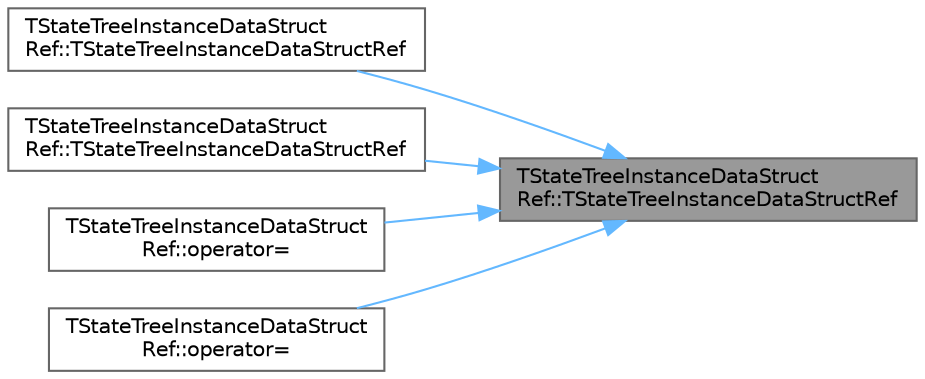 digraph "TStateTreeInstanceDataStructRef::TStateTreeInstanceDataStructRef"
{
 // INTERACTIVE_SVG=YES
 // LATEX_PDF_SIZE
  bgcolor="transparent";
  edge [fontname=Helvetica,fontsize=10,labelfontname=Helvetica,labelfontsize=10];
  node [fontname=Helvetica,fontsize=10,shape=box,height=0.2,width=0.4];
  rankdir="RL";
  Node1 [id="Node000001",label="TStateTreeInstanceDataStruct\lRef::TStateTreeInstanceDataStructRef",height=0.2,width=0.4,color="gray40", fillcolor="grey60", style="filled", fontcolor="black",tooltip=" "];
  Node1 -> Node2 [id="edge1_Node000001_Node000002",dir="back",color="steelblue1",style="solid",tooltip=" "];
  Node2 [id="Node000002",label="TStateTreeInstanceDataStruct\lRef::TStateTreeInstanceDataStructRef",height=0.2,width=0.4,color="grey40", fillcolor="white", style="filled",URL="$dd/da8/structTStateTreeInstanceDataStructRef.html#afafb265cf16bc7bffb49593c6870ed1d",tooltip=" "];
  Node1 -> Node3 [id="edge2_Node000001_Node000003",dir="back",color="steelblue1",style="solid",tooltip=" "];
  Node3 [id="Node000003",label="TStateTreeInstanceDataStruct\lRef::TStateTreeInstanceDataStructRef",height=0.2,width=0.4,color="grey40", fillcolor="white", style="filled",URL="$dd/da8/structTStateTreeInstanceDataStructRef.html#a71a04ee78f9d5f60a030c7f6e327ac63",tooltip=" "];
  Node1 -> Node4 [id="edge3_Node000001_Node000004",dir="back",color="steelblue1",style="solid",tooltip=" "];
  Node4 [id="Node000004",label="TStateTreeInstanceDataStruct\lRef::operator=",height=0.2,width=0.4,color="grey40", fillcolor="white", style="filled",URL="$dd/da8/structTStateTreeInstanceDataStructRef.html#a816dbba1a6a106f3cb729f91911dda71",tooltip=" "];
  Node1 -> Node5 [id="edge4_Node000001_Node000005",dir="back",color="steelblue1",style="solid",tooltip=" "];
  Node5 [id="Node000005",label="TStateTreeInstanceDataStruct\lRef::operator=",height=0.2,width=0.4,color="grey40", fillcolor="white", style="filled",URL="$dd/da8/structTStateTreeInstanceDataStructRef.html#adcce7c6045503133e51fb6c364d9f9ff",tooltip=" "];
}

